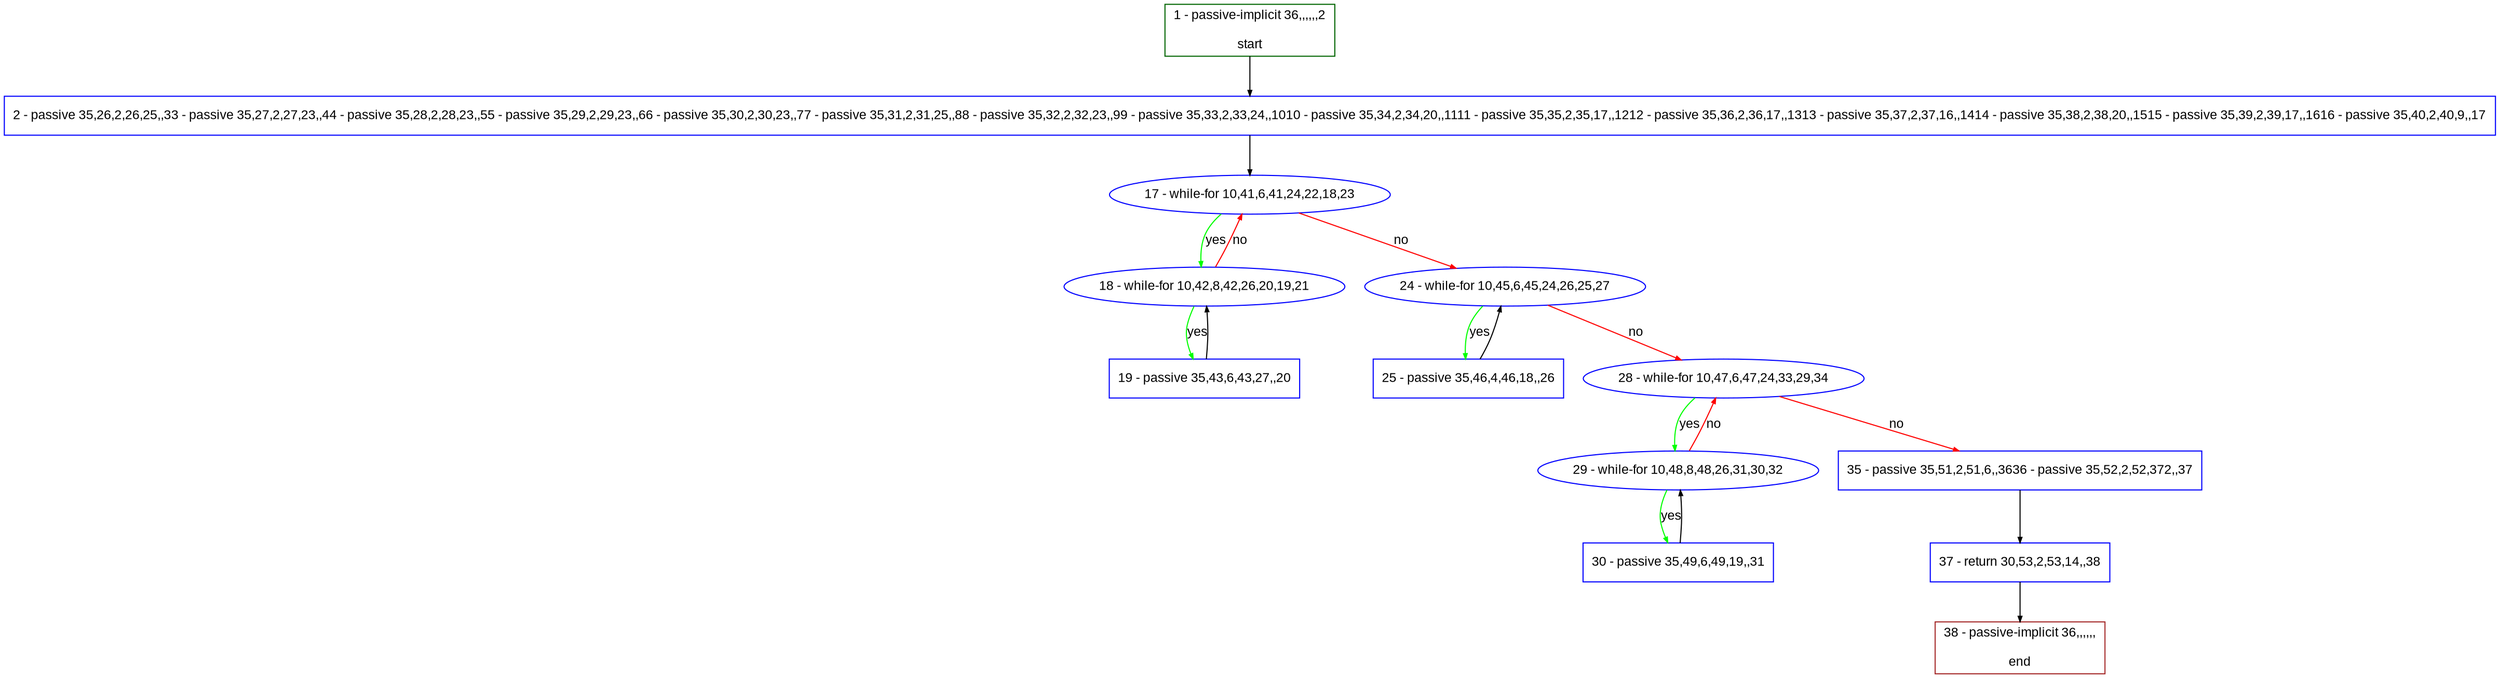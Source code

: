 digraph "" {
  graph [pack="true", label="", fontsize="12", packmode="clust", fontname="Arial", fillcolor="#FFFFCC", bgcolor="white", style="rounded,filled", compound="true"];
  node [node_initialized="no", label="", color="grey", fontsize="12", fillcolor="white", fontname="Arial", style="filled", shape="rectangle", compound="true", fixedsize="false"];
  edge [fontcolor="black", arrowhead="normal", arrowtail="none", arrowsize="0.5", ltail="", label="", color="black", fontsize="12", lhead="", fontname="Arial", dir="forward", compound="true"];
  __N1 [label="2 - passive 35,26,2,26,25,,33 - passive 35,27,2,27,23,,44 - passive 35,28,2,28,23,,55 - passive 35,29,2,29,23,,66 - passive 35,30,2,30,23,,77 - passive 35,31,2,31,25,,88 - passive 35,32,2,32,23,,99 - passive 35,33,2,33,24,,1010 - passive 35,34,2,34,20,,1111 - passive 35,35,2,35,17,,1212 - passive 35,36,2,36,17,,1313 - passive 35,37,2,37,16,,1414 - passive 35,38,2,38,20,,1515 - passive 35,39,2,39,17,,1616 - passive 35,40,2,40,9,,17", color="#0000ff", fillcolor="#ffffff", style="filled", shape="box"];
  __N2 [label="1 - passive-implicit 36,,,,,,2\n\nstart", color="#006400", fillcolor="#ffffff", style="filled", shape="box"];
  __N3 [label="17 - while-for 10,41,6,41,24,22,18,23", color="#0000ff", fillcolor="#ffffff", style="filled", shape="oval"];
  __N4 [label="18 - while-for 10,42,8,42,26,20,19,21", color="#0000ff", fillcolor="#ffffff", style="filled", shape="oval"];
  __N5 [label="24 - while-for 10,45,6,45,24,26,25,27", color="#0000ff", fillcolor="#ffffff", style="filled", shape="oval"];
  __N6 [label="19 - passive 35,43,6,43,27,,20", color="#0000ff", fillcolor="#ffffff", style="filled", shape="box"];
  __N7 [label="25 - passive 35,46,4,46,18,,26", color="#0000ff", fillcolor="#ffffff", style="filled", shape="box"];
  __N8 [label="28 - while-for 10,47,6,47,24,33,29,34", color="#0000ff", fillcolor="#ffffff", style="filled", shape="oval"];
  __N9 [label="29 - while-for 10,48,8,48,26,31,30,32", color="#0000ff", fillcolor="#ffffff", style="filled", shape="oval"];
  __N10 [label="35 - passive 35,51,2,51,6,,3636 - passive 35,52,2,52,372,,37", color="#0000ff", fillcolor="#ffffff", style="filled", shape="box"];
  __N11 [label="30 - passive 35,49,6,49,19,,31", color="#0000ff", fillcolor="#ffffff", style="filled", shape="box"];
  __N12 [label="37 - return 30,53,2,53,14,,38", color="#0000ff", fillcolor="#ffffff", style="filled", shape="box"];
  __N13 [label="38 - passive-implicit 36,,,,,,\n\nend", color="#a52a2a", fillcolor="#ffffff", style="filled", shape="box"];
  __N2 -> __N1 [arrowhead="normal", arrowtail="none", color="#000000", label="", dir="forward"];
  __N1 -> __N3 [arrowhead="normal", arrowtail="none", color="#000000", label="", dir="forward"];
  __N3 -> __N4 [arrowhead="normal", arrowtail="none", color="#00ff00", label="yes", dir="forward"];
  __N4 -> __N3 [arrowhead="normal", arrowtail="none", color="#ff0000", label="no", dir="forward"];
  __N3 -> __N5 [arrowhead="normal", arrowtail="none", color="#ff0000", label="no", dir="forward"];
  __N4 -> __N6 [arrowhead="normal", arrowtail="none", color="#00ff00", label="yes", dir="forward"];
  __N6 -> __N4 [arrowhead="normal", arrowtail="none", color="#000000", label="", dir="forward"];
  __N5 -> __N7 [arrowhead="normal", arrowtail="none", color="#00ff00", label="yes", dir="forward"];
  __N7 -> __N5 [arrowhead="normal", arrowtail="none", color="#000000", label="", dir="forward"];
  __N5 -> __N8 [arrowhead="normal", arrowtail="none", color="#ff0000", label="no", dir="forward"];
  __N8 -> __N9 [arrowhead="normal", arrowtail="none", color="#00ff00", label="yes", dir="forward"];
  __N9 -> __N8 [arrowhead="normal", arrowtail="none", color="#ff0000", label="no", dir="forward"];
  __N8 -> __N10 [arrowhead="normal", arrowtail="none", color="#ff0000", label="no", dir="forward"];
  __N9 -> __N11 [arrowhead="normal", arrowtail="none", color="#00ff00", label="yes", dir="forward"];
  __N11 -> __N9 [arrowhead="normal", arrowtail="none", color="#000000", label="", dir="forward"];
  __N10 -> __N12 [arrowhead="normal", arrowtail="none", color="#000000", label="", dir="forward"];
  __N12 -> __N13 [arrowhead="normal", arrowtail="none", color="#000000", label="", dir="forward"];
}

